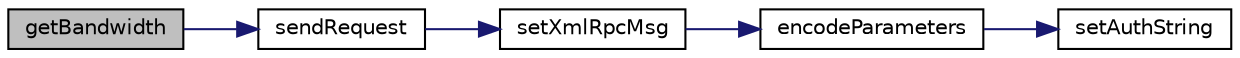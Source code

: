 digraph G
{
  edge [fontname="Helvetica",fontsize="10",labelfontname="Helvetica",labelfontsize="10"];
  node [fontname="Helvetica",fontsize="10",shape=record];
  rankdir=LR;
  Node1 [label="getBandwidth",height=0.2,width=0.4,color="black", fillcolor="grey75", style="filled" fontcolor="black"];
  Node1 -> Node2 [color="midnightblue",fontsize="10",style="solid",fontname="Helvetica"];
  Node2 [label="sendRequest",height=0.2,width=0.4,color="black", fillcolor="white", style="filled",URL="$class_max_c_d_n.html#aa496f1ad190fdbd8682df3dea24abf1a"];
  Node2 -> Node3 [color="midnightblue",fontsize="10",style="solid",fontname="Helvetica"];
  Node3 [label="setXmlRpcMsg",height=0.2,width=0.4,color="black", fillcolor="white", style="filled",URL="$class_max_c_d_n.html#a8c54c313b1f5bbae025c3c30cf12a1ee"];
  Node3 -> Node4 [color="midnightblue",fontsize="10",style="solid",fontname="Helvetica"];
  Node4 [label="encodeParameters",height=0.2,width=0.4,color="black", fillcolor="white", style="filled",URL="$class_max_c_d_n.html#ab03d4f2c7f3b6d1e3505f25c33ac4eb4"];
  Node4 -> Node5 [color="midnightblue",fontsize="10",style="solid",fontname="Helvetica"];
  Node5 [label="setAuthString",height=0.2,width=0.4,color="black", fillcolor="white", style="filled",URL="$class_max_c_d_n.html#ae777d7e14890a345988fffed800d0e8e"];
}
